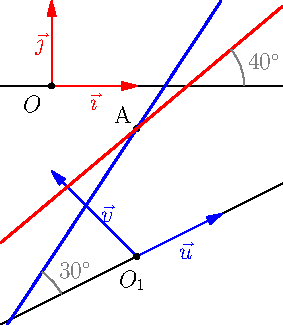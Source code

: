     import geometry;
    size(5cm,0);
    coordsys R=cartesiansystem((1,-2), i=(1,0.5), j=(-1,1));
    show("$O_{1}$", "$\vec{u}$", Label("$\vec{v}$", align=E),
    R, ipen=blue, ypen=invisible);
    show(defaultcoordsys, ypen=invisible);
    point A=point(R,(1,1)); dot("A", A, NW);

    line l=line(A, 30);
    draw(l, bp+blue);
    markangle("$30^\circ$", Ox(R), l, grey);

    A=changecoordsys(defaultcoordsys, A);
    line ll=line(A, 40);
    draw(ll, bp+red);
    markangle("$40^\circ$", Ox, ll, grey);
    draw(box((-0.6,-2.8), (2,-0.3)), invisible);
